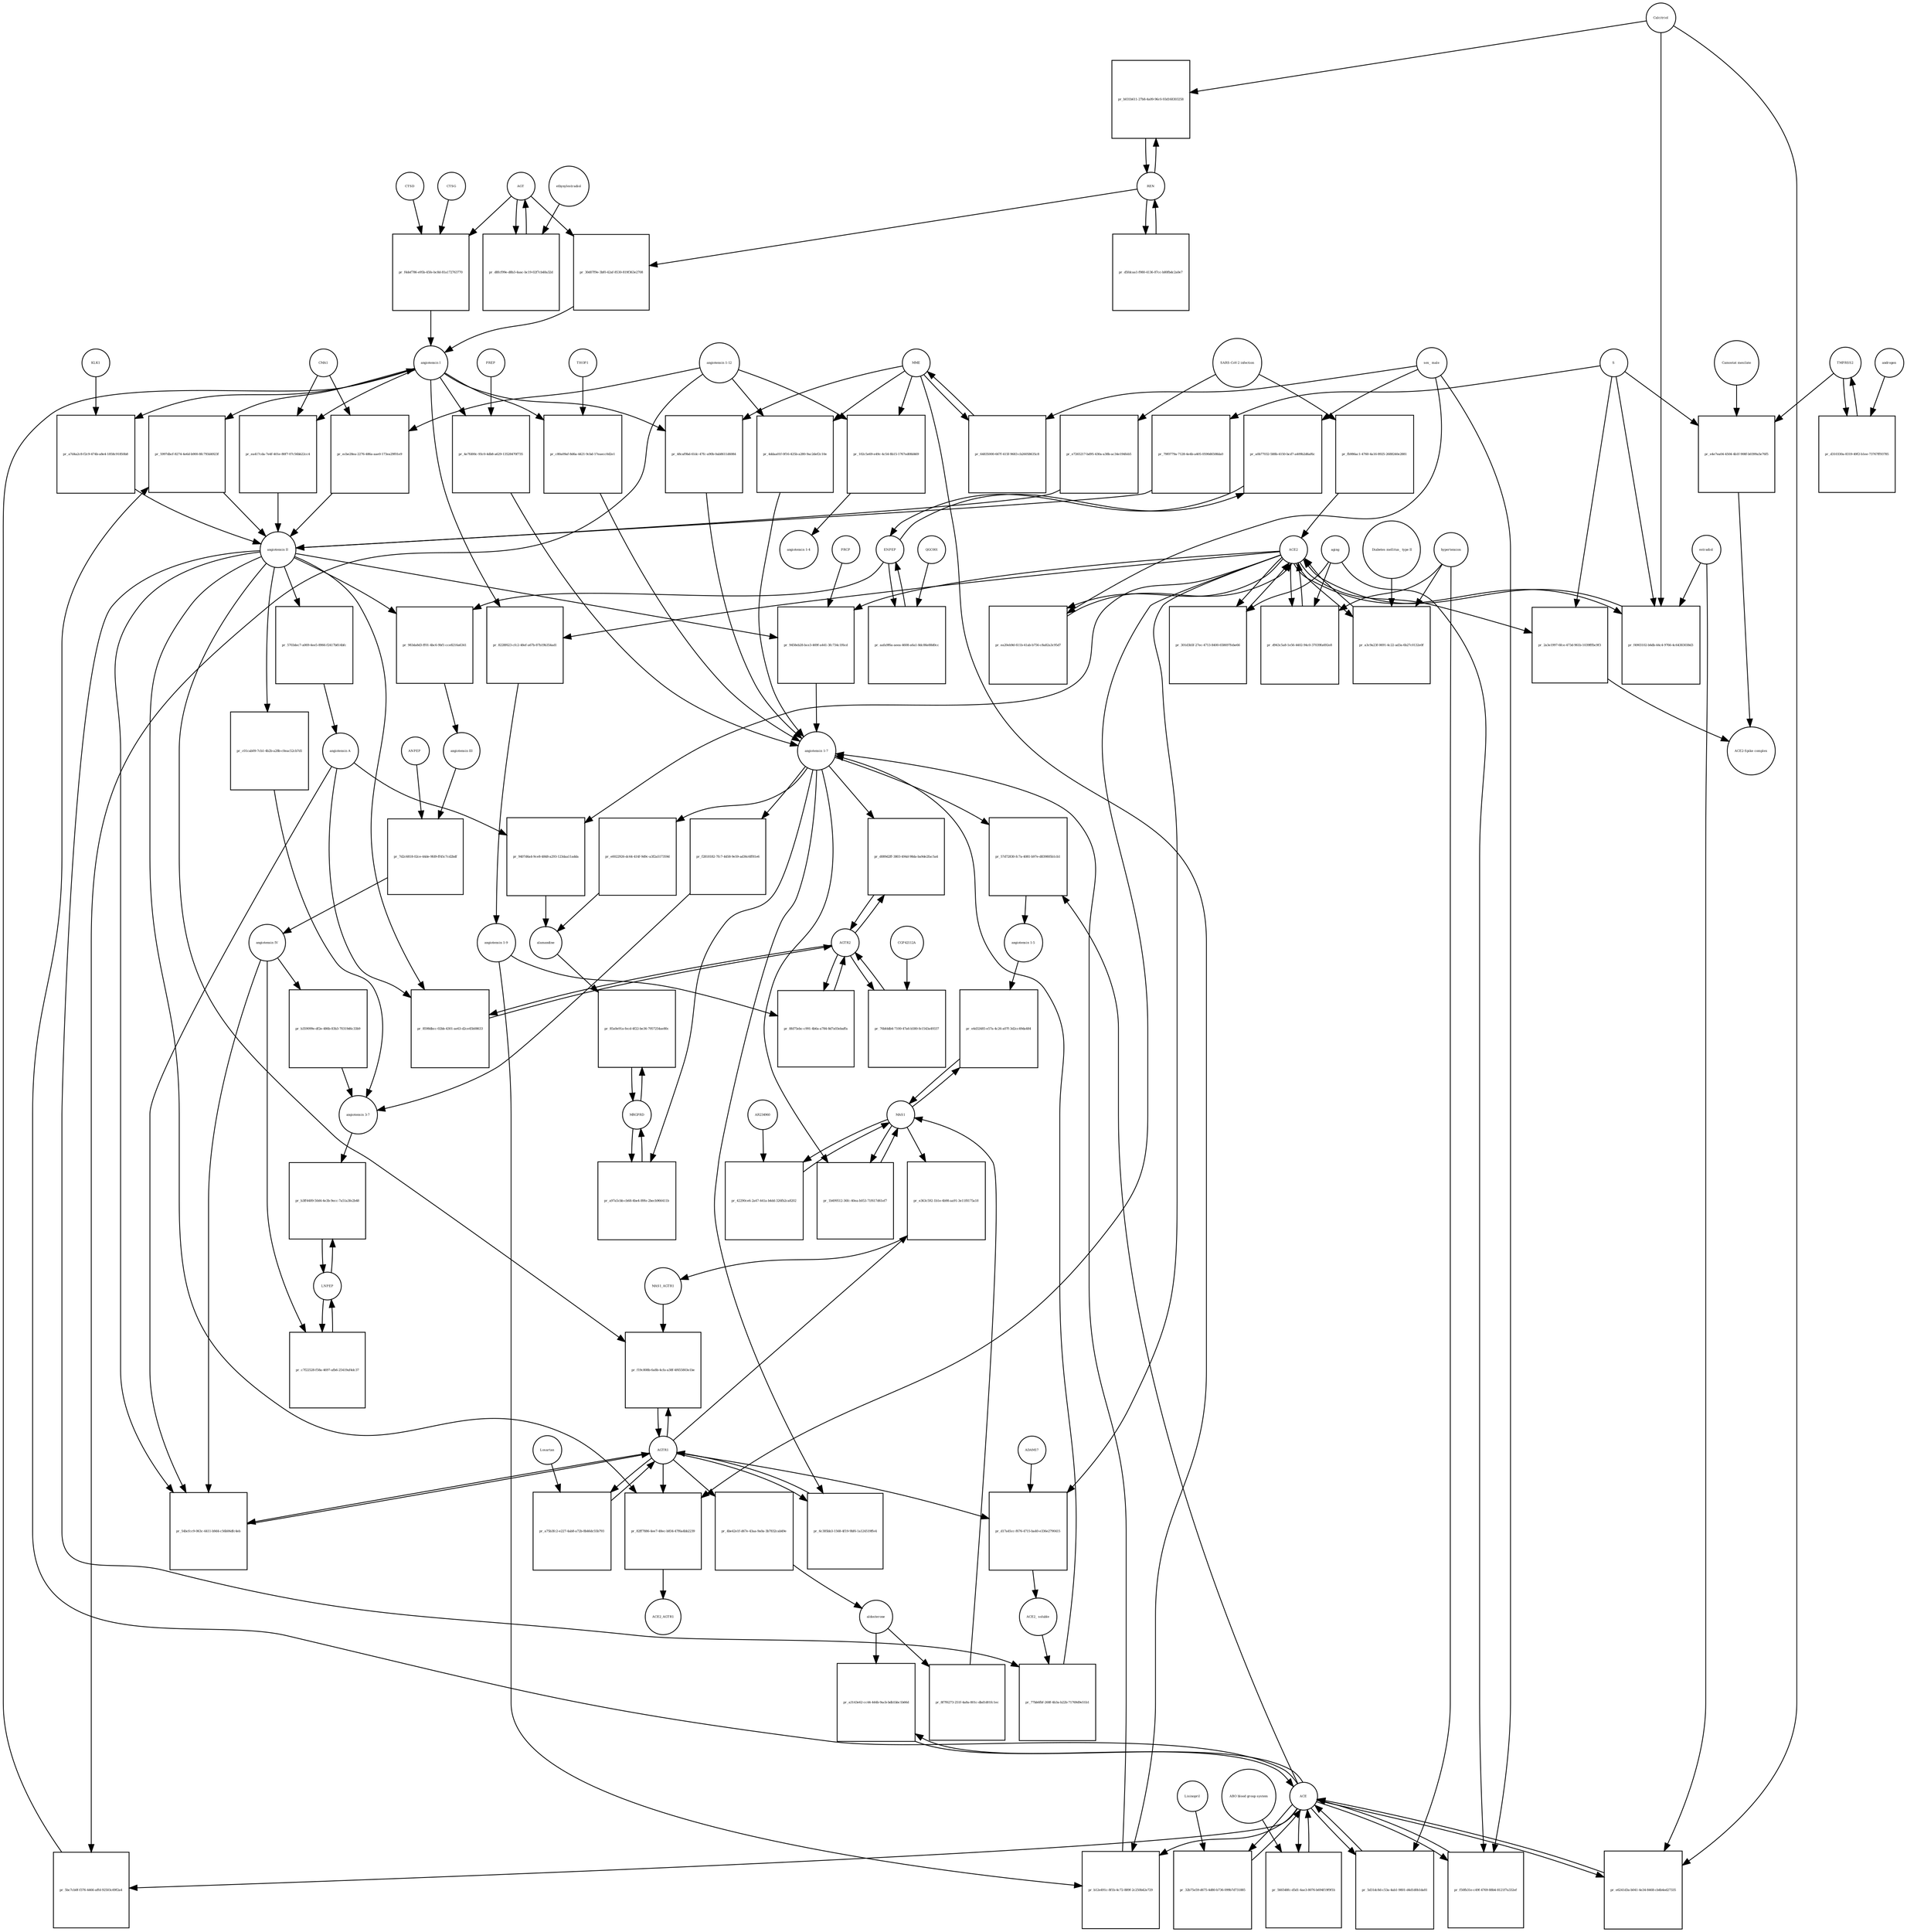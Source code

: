 strict digraph  {
"angiotensin I" [annotation="urn_miriam_obo.chebi_CHEBI%3A2718", bipartite=0, cls="simple chemical", fontsize=4, label="angiotensin I", shape=circle];
"pr_5997dbcf-8274-4e6d-b900-8fc793d4923f" [annotation="", bipartite=1, cls=process, fontsize=4, label="pr_5997dbcf-8274-4e6d-b900-8fc793d4923f", shape=square];
"angiotensin II" [annotation="urn_miriam_obo.chebi_CHEBI%3A48432", bipartite=0, cls="simple chemical", fontsize=4, label="angiotensin II", shape=circle];
ACE [annotation="urn_miriam_hgnc_HGNC%3A2707", bipartite=0, cls=macromolecule, fontsize=4, label=ACE, shape=circle];
"pr_8228f623-cfc2-48ef-a67b-87b19b354ad1" [annotation="", bipartite=1, cls=process, fontsize=4, label="pr_8228f623-cfc2-48ef-a67b-87b19b354ad1", shape=square];
"angiotensin 1-9" [annotation="urn_miriam_obo.chebi_CHEBI%3A80128", bipartite=0, cls="simple chemical", fontsize=4, label="angiotensin 1-9", shape=circle];
ACE2 [annotation="urn_miriam_hgnc_HGNC%3A13557", bipartite=0, cls=macromolecule, fontsize=4, label=ACE2, shape=circle];
"pr_b12e491c-8f1b-4c72-889f-2c250b42e729" [annotation="", bipartite=1, cls=process, fontsize=4, label="pr_b12e491c-8f1b-4c72-889f-2c250b42e729", shape=square];
"angiotensin 1-7" [annotation="urn_miriam_obo.chebi_CHEBI%3A55438", bipartite=0, cls="simple chemical", fontsize=4, label="angiotensin 1-7", shape=circle];
MME [annotation="", bipartite=0, cls=macromolecule, fontsize=4, label=MME, shape=circle];
"pr_9458eb28-bce3-469f-a441-3fc734c1f6cd" [annotation="", bipartite=1, cls=process, fontsize=4, label="pr_9458eb28-bce3-469f-a441-3fc734c1f6cd", shape=square];
PRCP [annotation="urn_miriam_hgnc_HGNC%3A9344", bipartite=0, cls=macromolecule, fontsize=4, label=PRCP, shape=circle];
"pr_57d72830-fc7a-4081-b97e-d839805b1cb1" [annotation="", bipartite=1, cls=process, fontsize=4, label="pr_57d72830-fc7a-4081-b97e-d839805b1cb1", shape=square];
"angiotensin 1-5" [annotation="urn_miriam_obo.chebi_CHEBI%3A80129", bipartite=0, cls="simple chemical", fontsize=4, label="angiotensin 1-5", shape=circle];
REN [annotation="urn_miriam_hgnc_HGNC%3A9958", bipartite=0, cls=macromolecule, fontsize=4, label=REN, shape=circle];
"pr_b031b611-27b8-4a09-96c0-93d168303258" [annotation="", bipartite=1, cls="omitted process", fontsize=4, label="pr_b031b611-27b8-4a09-96c0-93d168303258", shape=square];
Calcitriol [annotation="urn_miriam_obo.chebi_CHEBI%3A17823", bipartite=0, cls="simple chemical", fontsize=4, label=Calcitriol, shape=circle];
AGT [annotation="urn_miriam_hgnc_HGNC%3A333", bipartite=0, cls=macromolecule, fontsize=4, label=AGT, shape=circle];
"pr_30d07f9e-3bf0-42af-8530-819f363e2708" [annotation="", bipartite=1, cls=process, fontsize=4, label="pr_30d07f9e-3bf0-42af-8530-819f363e2708", shape=square];
"pr_48caf9bd-61dc-47fc-a90b-0ab8611d6084" [annotation="", bipartite=1, cls=process, fontsize=4, label="pr_48caf9bd-61dc-47fc-a90b-0ab8611d6084", shape=square];
MAS1 [annotation="urn_miriam_hgnc_HGNC%3A6899", bipartite=0, cls=macromolecule, fontsize=4, label=MAS1, shape=circle];
"pr_e4d32485-e57a-4c26-a07f-3d2cc49da484" [annotation="", bipartite=1, cls=process, fontsize=4, label="pr_e4d32485-e57a-4c26-a07f-3d2cc49da484", shape=square];
"pr_e0022926-dc64-414f-9d9c-a3f2a517359d" [annotation="", bipartite=1, cls=process, fontsize=4, label="pr_e0022926-dc64-414f-9d9c-a3f2a517359d", shape=square];
alamandine [annotation="urn_miriam_pubchem.compound_44192273", bipartite=0, cls="simple chemical", fontsize=4, label=alamandine, shape=circle];
"pr_5703dec7-a069-4ee5-8966-f2417b814bfc" [annotation="", bipartite=1, cls=process, fontsize=4, label="pr_5703dec7-a069-4ee5-8966-f2417b814bfc", shape=square];
"angiotensin A" [annotation="urn_miriam_kegg.compound_C20970|urn_miriam_pubchem.compound_91691124", bipartite=0, cls="simple chemical", fontsize=4, label="angiotensin A", shape=circle];
"pr_9407d6a4-9ce8-4848-a293-123daa11adda" [annotation="", bipartite=1, cls=process, fontsize=4, label="pr_9407d6a4-9ce8-4848-a293-123daa11adda", shape=square];
"pr_983da8d3-ff01-4bc6-9bf1-cce8216a6341" [annotation="", bipartite=1, cls=process, fontsize=4, label="pr_983da8d3-ff01-4bc6-9bf1-cce8216a6341", shape=square];
"angiotensin III" [annotation="urn_miriam_obo.chebi_CHEBI%3A89666", bipartite=0, cls="simple chemical", fontsize=4, label="angiotensin III", shape=circle];
ENPEP [annotation="urn_miriam_hgnc_HGNC%3A3355", bipartite=0, cls=macromolecule, fontsize=4, label=ENPEP, shape=circle];
"pr_7d2c6818-02ce-44de-9fd9-ff45c7cd2bdf" [annotation="", bipartite=1, cls=process, fontsize=4, label="pr_7d2c6818-02ce-44de-9fd9-ff45c7cd2bdf", shape=square];
"angiotensin IV" [annotation="urn_miriam_obo.chebi_CHEBI%3A80127", bipartite=0, cls="simple chemical", fontsize=4, label="angiotensin IV", shape=circle];
"ANPEP " [annotation="urn_miriam_hgnc_HGNC%3A500", bipartite=0, cls=macromolecule, fontsize=4, label="ANPEP ", shape=circle];
AGTR2 [annotation="urn_miriam_hgnc_HGNC%3A338", bipartite=0, cls=macromolecule, fontsize=4, label=AGTR2, shape=circle];
"pr_76bfddb4-7100-47a6-b580-fe1543a49337" [annotation="", bipartite=1, cls=process, fontsize=4, label="pr_76bfddb4-7100-47a6-b580-fe1543a49337", shape=square];
CGP42112A [annotation="urn_miriam_obo.chebi_CHEBI%3A147302", bipartite=0, cls="simple chemical", fontsize=4, label=CGP42112A, shape=circle];
"pr_d5fdcaa1-f980-4136-87cc-b80fbdc2a0e7" [annotation="", bipartite=1, cls=process, fontsize=4, label="pr_d5fdcaa1-f980-4136-87cc-b80fbdc2a0e7", shape=square];
"pr_d17a45cc-f676-4715-ba40-e336e2790415" [annotation="", bipartite=1, cls=process, fontsize=4, label="pr_d17a45cc-f676-4715-ba40-e336e2790415", shape=square];
"ACE2_ soluble" [annotation="urn_miriam_hgnc.symbol_ACE2", bipartite=0, cls=macromolecule, fontsize=4, label="ACE2_ soluble", shape=circle];
ADAM17 [annotation="urn_miriam_hgnc_HGNC%3A195", bipartite=0, cls=macromolecule, fontsize=4, label=ADAM17, shape=circle];
AGTR1 [annotation="urn_miriam_hgnc_HGNC%3A336", bipartite=0, cls=macromolecule, fontsize=4, label=AGTR1, shape=circle];
"pr_8598dbcc-02bb-4301-ae63-d2ce45b08633" [annotation="", bipartite=1, cls=process, fontsize=4, label="pr_8598dbcc-02bb-4301-ae63-d2ce45b08633", shape=square];
MRGPRD [annotation="urn_miriam_hgnc_HGNC%3A29626", bipartite=0, cls=macromolecule, fontsize=4, label=MRGPRD, shape=circle];
"pr_85a0e91a-fecd-4f22-be36-7957254ae80c" [annotation="", bipartite=1, cls=process, fontsize=4, label="pr_85a0e91a-fecd-4f22-be36-7957254ae80c", shape=square];
"pr_77bb6fbf-268f-4b3a-b22b-71769d9e51b1" [annotation="", bipartite=1, cls=process, fontsize=4, label="pr_77bb6fbf-268f-4b3a-b22b-71769d9e51b1", shape=square];
"pr_ea20eb9d-611b-41ab-b756-c8a82a3c95d7" [annotation="", bipartite=1, cls=process, fontsize=4, label="pr_ea20eb9d-611b-41ab-b756-c8a82a3c95d7", shape=square];
"sex_ male" [annotation=urn_miriam_mesh_D008297, bipartite=0, cls=phenotype, fontsize=4, label="sex_ male", shape=circle];
"pr_79f0779a-7128-4e4b-a405-0590d6508da0" [annotation="", bipartite=1, cls=process, fontsize=4, label="pr_79f0779a-7128-4e4b-a405-0590d6508da0", shape=square];
S [annotation="urn_miriam_uniprot_P0DTC2|urn_miriam_uniprot_P59594", bipartite=0, cls=macromolecule, fontsize=4, label=S, shape=circle];
"pr_54bcfcc9-063c-4411-b9d4-c56b06dfc4eb" [annotation="", bipartite=1, cls=process, fontsize=4, label="pr_54bcfcc9-063c-4411-b9d4-c56b06dfc4eb", shape=square];
"pr_82ff7886-4ee7-48ec-b834-47f6a4bb2239" [annotation="", bipartite=1, cls=process, fontsize=4, label="pr_82ff7886-4ee7-48ec-b834-47f6a4bb2239", shape=square];
ACE2_AGTR1 [annotation=urn_miriam_pubmed_25225202, bipartite=0, cls=complex, fontsize=4, label=ACE2_AGTR1, shape=circle];
"pr_2a3e1997-6fce-473d-961b-1039fffbc9f3" [annotation="", bipartite=1, cls=process, fontsize=4, label="pr_2a3e1997-6fce-473d-961b-1039fffbc9f3", shape=square];
"ACE2-Spike complex" [annotation=urn_miriam_pubmed_32275855, bipartite=0, cls=complex, fontsize=4, label="ACE2-Spike complex", shape=circle];
"pr_e7265217-bd95-430a-a38b-ac34e194feb5" [annotation="", bipartite=1, cls=process, fontsize=4, label="pr_e7265217-bd95-430a-a38b-ac34e194feb5", shape=square];
"SARS-CoV-2 infection" [annotation="urn_miriam_taxonomy_2697049|urn_miriam_mesh_C000657245", bipartite=0, cls=phenotype, fontsize=4, label="SARS-CoV-2 infection", shape=circle];
"angiotensin 1-12" [annotation=urn_miriam_pubmed_27465904, bipartite=0, cls="simple chemical", fontsize=4, label="angiotensin 1-12", shape=circle];
"pr_ecbe28ea-2276-486a-aae0-173ea29f01e9" [annotation="", bipartite=1, cls=process, fontsize=4, label="pr_ecbe28ea-2276-486a-aae0-173ea29f01e9", shape=square];
CMA1 [annotation="urn_miriam_hgnc_HGNC%3A2097", bipartite=0, cls=macromolecule, fontsize=4, label=CMA1, shape=circle];
TMPRSS2 [annotation="urn_miriam_hgnc_HGNC%3A11876", bipartite=0, cls=macromolecule, fontsize=4, label=TMPRSS2, shape=circle];
"pr_d310330a-8319-49f2-b1ee-73767ff93785" [annotation="", bipartite=1, cls="omitted process", fontsize=4, label="pr_d310330a-8319-49f2-b1ee-73767ff93785", shape=square];
androgen [annotation="urn_miriam_obo.chebi_CHEBI%3A50113", bipartite=0, cls="simple chemical", fontsize=4, label=androgen, shape=circle];
"pr_102c5e69-e49c-4c54-8b15-1767ed08d469" [annotation="", bipartite=1, cls=process, fontsize=4, label="pr_102c5e69-e49c-4c54-8b15-1767ed08d469", shape=square];
"angiotensin 1-4" [annotation=urn_miriam_pubmed_22490446, bipartite=0, cls="simple chemical", fontsize=4, label="angiotensin 1-4", shape=circle];
"pr_e363c592-1b1e-4b98-aa91-3e11f8175a18" [annotation="", bipartite=1, cls=process, fontsize=4, label="pr_e363c592-1b1e-4b98-aa91-3e11f8175a18", shape=square];
MAS1_AGTR1 [annotation=urn_miriam_pubmed_15809376, bipartite=0, cls=complex, fontsize=4, label=MAS1_AGTR1, shape=circle];
"pr_f19c808b-6a8b-4cfa-a38f-4f655803e1be" [annotation="", bipartite=1, cls=process, fontsize=4, label="pr_f19c808b-6a8b-4cfa-a38f-4f655803e1be", shape=square];
"pr_32b75e59-d675-4d80-b736-099b7d731885" [annotation="", bipartite=1, cls=process, fontsize=4, label="pr_32b75e59-d675-4d80-b736-099b7d731885", shape=square];
Lisinopril [annotation="urn_miriam_obo.chebi_CHEBI%3A43755", bipartite=0, cls="simple chemical", fontsize=4, label=Lisinopril, shape=circle];
"pr_5bc7cb0f-f376-4466-affd-92503c69f2a4" [annotation="", bipartite=1, cls=process, fontsize=4, label="pr_5bc7cb0f-f376-4466-affd-92503c69f2a4", shape=square];
LNPEP [annotation="urn_miriam_hgnc_HGNC%3A6656", bipartite=0, cls=macromolecule, fontsize=4, label=LNPEP, shape=circle];
"pr_c7f22528-f58a-4697-afb6-25419af4dc37" [annotation="", bipartite=1, cls=process, fontsize=4, label="pr_c7f22528-f58a-4697-afb6-25419af4dc37", shape=square];
"pr_4ddaa01f-0f16-425b-a280-9ac2def2c10e" [annotation="", bipartite=1, cls=process, fontsize=4, label="pr_4ddaa01f-0f16-425b-a280-9ac2def2c10e", shape=square];
"pr_42290ce6-2a47-441a-b4dd-326fb2ca8202" [annotation="", bipartite=1, cls=process, fontsize=4, label="pr_42290ce6-2a47-441a-b4dd-326fb2ca8202", shape=square];
AR234960 [annotation="urn_miriam_pubchem.compound_146025955", bipartite=0, cls="simple chemical", fontsize=4, label=AR234960, shape=circle];
"pr_aafa9f6a-aeea-4608-a6a1-8dc86e88d0cc" [annotation="", bipartite=1, cls=process, fontsize=4, label="pr_aafa9f6a-aeea-4608-a6a1-8dc86e88d0cc", shape=square];
QGC001 [annotation=urn_miriam_pubmed_24337978, bipartite=0, cls="simple chemical", fontsize=4, label=QGC001, shape=circle];
"pr_f4def786-e95b-45fe-bc8d-81a172763770" [annotation="", bipartite=1, cls=process, fontsize=4, label="pr_f4def786-e95b-45fe-bc8d-81a172763770", shape=square];
CTSD [annotation="urn_miriam_hgnc_HGNC%3A2529", bipartite=0, cls=macromolecule, fontsize=4, label=CTSD, shape=circle];
CTSG [annotation="urn_miriam_hgnc_HGNC%3A2532", bipartite=0, cls=macromolecule, fontsize=4, label=CTSG, shape=circle];
"pr_ea417cda-7e4f-401e-80f7-07c56bb22cc4" [annotation="", bipartite=1, cls=process, fontsize=4, label="pr_ea417cda-7e4f-401e-80f7-07c56bb22cc4", shape=square];
"pr_a7d4a2c8-f2c9-474b-a8e4-1858c91850b8" [annotation="", bipartite=1, cls=process, fontsize=4, label="pr_a7d4a2c8-f2c9-474b-a8e4-1858c91850b8", shape=square];
KLK1 [annotation="urn_miriam_hgnc_HGNC%3A6357", bipartite=0, cls=macromolecule, fontsize=4, label=KLK1, shape=circle];
"pr_c80a09af-8d6a-4421-9cbd-17eaecc0d2e1" [annotation="", bipartite=1, cls=process, fontsize=4, label="pr_c80a09af-8d6a-4421-9cbd-17eaecc0d2e1", shape=square];
THOP1 [annotation="urn_miriam_hgnc_HGNC%3A11793", bipartite=0, cls=macromolecule, fontsize=4, label=THOP1, shape=circle];
"pr_4e7fd00c-93c0-4db8-a629-13528470f735" [annotation="", bipartite=1, cls=process, fontsize=4, label="pr_4e7fd00c-93c0-4db8-a629-13528470f735", shape=square];
PREP [annotation="urn_miriam_hgnc_HGNC%3A9358", bipartite=0, cls=macromolecule, fontsize=4, label=PREP, shape=circle];
"pr_a75b3fc2-e227-4ab8-a72b-8b46dc55b793" [annotation="", bipartite=1, cls=process, fontsize=4, label="pr_a75b3fc2-e227-4ab8-a72b-8b46dc55b793", shape=square];
Losartan [annotation="urn_miriam_obo.chebi_CHEBI%3A6541", bipartite=0, cls="simple chemical", fontsize=4, label=Losartan, shape=circle];
"pr_6c385bb3-1568-4f19-9bf6-1a124519ffe4" [annotation="", bipartite=1, cls=process, fontsize=4, label="pr_6c385bb3-1568-4f19-9bf6-1a124519ffe4", shape=square];
"pr_d089d2ff-3803-494d-98da-ba9de2fac5a4" [annotation="", bipartite=1, cls=process, fontsize=4, label="pr_d089d2ff-3803-494d-98da-ba9de2fac5a4", shape=square];
"pr_8fd75ebc-c991-4b6a-a784-8d7a03ebaffa" [annotation="", bipartite=1, cls=process, fontsize=4, label="pr_8fd75ebc-c991-4b6a-a784-8d7a03ebaffa", shape=square];
"pr_1b499512-36fc-40ea-b053-71f617d61ef7" [annotation="", bipartite=1, cls=process, fontsize=4, label="pr_1b499512-36fc-40ea-b053-71f617d61ef7", shape=square];
"pr_a97a5cbb-cb68-4be4-89fe-2becb966411b" [annotation="", bipartite=1, cls=process, fontsize=4, label="pr_a97a5cbb-cb68-4be4-89fe-2becb966411b", shape=square];
"pr_f2818182-7fc7-4458-9e59-ad36c6ff81e6" [annotation="", bipartite=1, cls=process, fontsize=4, label="pr_f2818182-7fc7-4458-9e59-ad36c6ff81e6", shape=square];
"angiotensin 3-7" [annotation=urn_miriam_pubmed_30934934, bipartite=0, cls="simple chemical", fontsize=4, label="angiotensin 3-7", shape=circle];
"pr_c01cab09-7cb1-4b2b-a28b-c0eac52cb7d1" [annotation="", bipartite=1, cls=process, fontsize=4, label="pr_c01cab09-7cb1-4b2b-a28b-c0eac52cb7d1", shape=square];
"pr_b359099e-df2e-486b-83b3-70319d6c33b9" [annotation="", bipartite=1, cls=process, fontsize=4, label="pr_b359099e-df2e-486b-83b3-70319d6c33b9", shape=square];
"pr_e4e7ea04-4504-4b1f-908f-b0399a5e76f5" [annotation="", bipartite=1, cls="omitted process", fontsize=4, label="pr_e4e7ea04-4504-4b1f-908f-b0399a5e76f5", shape=square];
"Camostat mesilate" [annotation="urn_miriam_obo.chebi_CHEBI%3A135632", bipartite=0, cls="simple chemical", fontsize=4, label="Camostat mesilate", shape=circle];
"pr_b3ff4489-50d4-4e3b-9ecc-7a51a3fe2b48" [annotation="", bipartite=1, cls=process, fontsize=4, label="pr_b3ff4489-50d4-4e3b-9ecc-7a51a3fe2b48", shape=square];
"pr_f4903102-b6db-44c4-9766-4c64383038d3" [annotation="", bipartite=1, cls="omitted process", fontsize=4, label="pr_f4903102-b6db-44c4-9766-4c64383038d3", shape=square];
estradiol [annotation="urn_miriam_obo.chebi_CHEBI%3A16469", bipartite=0, cls="simple chemical", fontsize=4, label=estradiol, shape=circle];
"pr_d8fcf99e-d8b3-4aac-bc19-02f7cb48a32d" [annotation="", bipartite=1, cls="omitted process", fontsize=4, label="pr_d8fcf99e-d8b3-4aac-bc19-02f7cb48a32d", shape=square];
ethynylestradiol [annotation="urn_miriam_obo.chebi_CHEBI%3A4903", bipartite=0, cls="simple chemical", fontsize=4, label=ethynylestradiol, shape=circle];
"pr_fb986ac1-4760-4a16-8925-2688240e2881" [annotation="", bipartite=1, cls=process, fontsize=4, label="pr_fb986ac1-4760-4a16-8925-2688240e2881", shape=square];
"pr_f50fb31e-c49f-4769-88b4-8121f7a332ef" [annotation="", bipartite=1, cls=process, fontsize=4, label="pr_f50fb31e-c49f-4769-88b4-8121f7a332ef", shape=square];
aging [annotation="urn_miriam_obo.go_GO%3A0007568", bipartite=0, cls=phenotype, fontsize=4, label=aging, shape=circle];
"pr_566548fc-d5d1-4ae3-8076-b694f19f9f1b" [annotation="", bipartite=1, cls=process, fontsize=4, label="pr_566548fc-d5d1-4ae3-8076-b694f19f9f1b", shape=square];
"ABO blood group system" [annotation=urn_miriam_mesh_D000017, bipartite=0, cls=phenotype, fontsize=4, label="ABO blood group system", shape=circle];
"pr_301d3b5f-27ec-4713-8400-658697febe66" [annotation="", bipartite=1, cls="omitted process", fontsize=4, label="pr_301d3b5f-27ec-4713-8400-658697febe66", shape=square];
"pr_d943c5a8-1e56-4402-94c0-37039fa692e8" [annotation="", bipartite=1, cls=process, fontsize=4, label="pr_d943c5a8-1e56-4402-94c0-37039fa692e8", shape=square];
hypertension [annotation=urn_miriam_mesh_D006973, bipartite=0, cls=phenotype, fontsize=4, label=hypertension, shape=circle];
"pr_a0b77032-588b-4150-bcd7-a409b2d6af6c" [annotation="", bipartite=1, cls=process, fontsize=4, label="pr_a0b77032-588b-4150-bcd7-a409b2d6af6c", shape=square];
"pr_64835000-667f-415f-9683-cb26058635c8" [annotation="", bipartite=1, cls=process, fontsize=4, label="pr_64835000-667f-415f-9683-cb26058635c8", shape=square];
"pr_a3143e62-cc44-444b-9acb-bdb1bbc1b66d" [annotation="", bipartite=1, cls=process, fontsize=4, label="pr_a3143e62-cc44-444b-9acb-bdb1bbc1b66d", shape=square];
aldosterone [annotation="urn_miriam_obo.chebi_CHEBI%3A27584", bipartite=0, cls="simple chemical", fontsize=4, label=aldosterone, shape=circle];
"pr_8f7f6273-251f-4a8a-801c-dbd1d01fc1ec" [annotation="", bipartite=1, cls=process, fontsize=4, label="pr_8f7f6273-251f-4a8a-801c-dbd1d01fc1ec", shape=square];
"pr_e6241d3a-b041-4e34-8468-cb4b4ed27335" [annotation="", bipartite=1, cls="omitted process", fontsize=4, label="pr_e6241d3a-b041-4e34-8468-cb4b4ed27335", shape=square];
"pr_4be42e1f-d67e-43aa-9a0a-3b7832cab49e" [annotation="", bipartite=1, cls=process, fontsize=4, label="pr_4be42e1f-d67e-43aa-9a0a-3b7832cab49e", shape=square];
"pr_a3c9a23f-0691-4c22-ad3a-6b27c0132e0f" [annotation="", bipartite=1, cls="omitted process", fontsize=4, label="pr_a3c9a23f-0691-4c22-ad3a-6b27c0132e0f", shape=square];
" Diabetes mellitus_ type II" [annotation=urn_miriam_mesh_D003924, bipartite=0, cls=phenotype, fontsize=4, label=" Diabetes mellitus_ type II", shape=circle];
"pr_5d31dc8d-c53a-4ab1-9801-d4d1d0b1da81" [annotation="", bipartite=1, cls=process, fontsize=4, label="pr_5d31dc8d-c53a-4ab1-9801-d4d1d0b1da81", shape=square];
"angiotensin I" -> "pr_5997dbcf-8274-4e6d-b900-8fc793d4923f"  [annotation="", interaction_type=consumption];
"angiotensin I" -> "pr_8228f623-cfc2-48ef-a67b-87b19b354ad1"  [annotation="", interaction_type=consumption];
"angiotensin I" -> "pr_48caf9bd-61dc-47fc-a90b-0ab8611d6084"  [annotation="", interaction_type=consumption];
"angiotensin I" -> "pr_ea417cda-7e4f-401e-80f7-07c56bb22cc4"  [annotation="", interaction_type=consumption];
"angiotensin I" -> "pr_a7d4a2c8-f2c9-474b-a8e4-1858c91850b8"  [annotation="", interaction_type=consumption];
"angiotensin I" -> "pr_c80a09af-8d6a-4421-9cbd-17eaecc0d2e1"  [annotation="", interaction_type=consumption];
"angiotensin I" -> "pr_4e7fd00c-93c0-4db8-a629-13528470f735"  [annotation="", interaction_type=consumption];
"pr_5997dbcf-8274-4e6d-b900-8fc793d4923f" -> "angiotensin II"  [annotation="", interaction_type=production];
"angiotensin II" -> "pr_9458eb28-bce3-469f-a441-3fc734c1f6cd"  [annotation="", interaction_type=consumption];
"angiotensin II" -> "pr_5703dec7-a069-4ee5-8966-f2417b814bfc"  [annotation="", interaction_type=consumption];
"angiotensin II" -> "pr_983da8d3-ff01-4bc6-9bf1-cce8216a6341"  [annotation="", interaction_type=consumption];
"angiotensin II" -> "pr_8598dbcc-02bb-4301-ae63-d2ce45b08633"  [annotation="urn_miriam_pubmed_17630322|urn_miriam_taxonomy_9606|urn_miriam_pubmed_17138938", interaction_type=stimulation];
"angiotensin II" -> "pr_77bb6fbf-268f-4b3a-b22b-71769d9e51b1"  [annotation="", interaction_type=consumption];
"angiotensin II" -> "pr_54bcfcc9-063c-4411-b9d4-c56b06dfc4eb"  [annotation="urn_miriam_pubmed_26497614|urn_miriam_taxonomy_10116|urn_miriam_pubmed_17630322|urn_miriam_pubmed_32333398|urn_miriam_pubmed_17138938|urn_miriam_taxonomy_9606", interaction_type=stimulation];
"angiotensin II" -> "pr_82ff7886-4ee7-48ec-b834-47f6a4bb2239"  [annotation="urn_miriam_pubmed_25225202|urn_miriam_taxonomy_9606", interaction_type=inhibition];
"angiotensin II" -> "pr_f19c808b-6a8b-4cfa-a38f-4f655803e1be"  [annotation="urn_miriam_pubmed_15809376|urn_miriam_taxonomy_9606", interaction_type=stimulation];
"angiotensin II" -> "pr_c01cab09-7cb1-4b2b-a28b-c0eac52cb7d1"  [annotation="", interaction_type=consumption];
ACE -> "pr_5997dbcf-8274-4e6d-b900-8fc793d4923f"  [annotation="urn_miriam_taxonomy_9606|urn_miriam_pubmed_10969042", interaction_type=catalysis];
ACE -> "pr_b12e491c-8f1b-4c72-889f-2c250b42e729"  [annotation="urn_miriam_pubmed_15283675|urn_miriam_taxonomy_9606", interaction_type=catalysis];
ACE -> "pr_57d72830-fc7a-4081-b97e-d839805b1cb1"  [annotation="urn_miriam_pubmed_10969042|urn_miriam_taxonomy_9606", interaction_type=catalysis];
ACE -> "pr_32b75e59-d675-4d80-b736-099b7d731885"  [annotation="", interaction_type=consumption];
ACE -> "pr_5bc7cb0f-f376-4466-affd-92503c69f2a4"  [annotation="urn_miriam_pubmed_22490446|urn_miriam_taxonomy_10116", interaction_type=catalysis];
ACE -> "pr_f50fb31e-c49f-4769-88b4-8121f7a332ef"  [annotation="", interaction_type=consumption];
ACE -> "pr_566548fc-d5d1-4ae3-8076-b694f19f9f1b"  [annotation="", interaction_type=consumption];
ACE -> "pr_a3143e62-cc44-444b-9acb-bdb1bbc1b66d"  [annotation="", interaction_type=consumption];
ACE -> "pr_e6241d3a-b041-4e34-8468-cb4b4ed27335"  [annotation="", interaction_type=consumption];
ACE -> "pr_5d31dc8d-c53a-4ab1-9801-d4d1d0b1da81"  [annotation="", interaction_type=consumption];
"pr_8228f623-cfc2-48ef-a67b-87b19b354ad1" -> "angiotensin 1-9"  [annotation="", interaction_type=production];
"angiotensin 1-9" -> "pr_b12e491c-8f1b-4c72-889f-2c250b42e729"  [annotation="", interaction_type=consumption];
"angiotensin 1-9" -> "pr_8fd75ebc-c991-4b6a-a784-8d7a03ebaffa"  [annotation="urn_miriam_pubmed_30048754|urn_miriam_taxonomy_10116", interaction_type=stimulation];
ACE2 -> "pr_8228f623-cfc2-48ef-a67b-87b19b354ad1"  [annotation="urn_miriam_pubmed_10969042|urn_miriam_taxonomy_9606", interaction_type=catalysis];
ACE2 -> "pr_9458eb28-bce3-469f-a441-3fc734c1f6cd"  [annotation="urn_miriam_taxonomy_10090|urn_miriam_pubmed_23392115", interaction_type=catalysis];
ACE2 -> "pr_9407d6a4-9ce8-4848-a293-123daa11adda"  [annotation="urn_miriam_pubmed_23446738|urn_miriam_taxonomy_9606", interaction_type=catalysis];
ACE2 -> "pr_d17a45cc-f676-4715-ba40-e336e2790415"  [annotation="", interaction_type=consumption];
ACE2 -> "pr_ea20eb9d-611b-41ab-b756-c8a82a3c95d7"  [annotation="", interaction_type=consumption];
ACE2 -> "pr_82ff7886-4ee7-48ec-b834-47f6a4bb2239"  [annotation="", interaction_type=consumption];
ACE2 -> "pr_2a3e1997-6fce-473d-961b-1039fffbc9f3"  [annotation="", interaction_type=consumption];
ACE2 -> "pr_f4903102-b6db-44c4-9766-4c64383038d3"  [annotation="", interaction_type=consumption];
ACE2 -> "pr_301d3b5f-27ec-4713-8400-658697febe66"  [annotation="", interaction_type=consumption];
ACE2 -> "pr_d943c5a8-1e56-4402-94c0-37039fa692e8"  [annotation="", interaction_type=consumption];
ACE2 -> "pr_a3c9a23f-0691-4c22-ad3a-6b27c0132e0f"  [annotation="", interaction_type=consumption];
"pr_b12e491c-8f1b-4c72-889f-2c250b42e729" -> "angiotensin 1-7"  [annotation="", interaction_type=production];
"angiotensin 1-7" -> "pr_57d72830-fc7a-4081-b97e-d839805b1cb1"  [annotation="", interaction_type=consumption];
"angiotensin 1-7" -> "pr_e0022926-dc64-414f-9d9c-a3f2a517359d"  [annotation="", interaction_type=consumption];
"angiotensin 1-7" -> "pr_6c385bb3-1568-4f19-9bf6-1a124519ffe4"  [annotation="urn_miriam_pubmed_29928987|urn_miriam_taxonomy_9606", interaction_type=inhibition];
"angiotensin 1-7" -> "pr_d089d2ff-3803-494d-98da-ba9de2fac5a4"  [annotation="urn_miriam_pubmed_15767466|urn_miriam_taxonomy_10116", interaction_type=stimulation];
"angiotensin 1-7" -> "pr_1b499512-36fc-40ea-b053-71f617d61ef7"  [annotation="urn_miriam_pubmed_27217404|urn_miriam_taxonomy_9606", interaction_type=stimulation];
"angiotensin 1-7" -> "pr_a97a5cbb-cb68-4be4-89fe-2becb966411b"  [annotation="urn_miriam_pubmed_27217404|urn_miriam_taxonomy_9606", interaction_type=stimulation];
"angiotensin 1-7" -> "pr_f2818182-7fc7-4458-9e59-ad36c6ff81e6"  [annotation="", interaction_type=consumption];
MME -> "pr_b12e491c-8f1b-4c72-889f-2c250b42e729"  [annotation="urn_miriam_pubmed_15283675|urn_miriam_taxonomy_9606", interaction_type=catalysis];
MME -> "pr_48caf9bd-61dc-47fc-a90b-0ab8611d6084"  [annotation="urn_miriam_taxonomy_9606|urn_miriam_pubmed_15283675", interaction_type=catalysis];
MME -> "pr_102c5e69-e49c-4c54-8b15-1767ed08d469"  [annotation="urn_miriam_pubmed_22490446|urn_miriam_taxonomy_10116", interaction_type=catalysis];
MME -> "pr_4ddaa01f-0f16-425b-a280-9ac2def2c10e"  [annotation="urn_miriam_pubmed_22490446|urn_miriam_taxonomy_10116", interaction_type=catalysis];
MME -> "pr_64835000-667f-415f-9683-cb26058635c8"  [annotation="", interaction_type=consumption];
"pr_9458eb28-bce3-469f-a441-3fc734c1f6cd" -> "angiotensin 1-7"  [annotation="", interaction_type=production];
PRCP -> "pr_9458eb28-bce3-469f-a441-3fc734c1f6cd"  [annotation="urn_miriam_taxonomy_10090|urn_miriam_pubmed_23392115", interaction_type=catalysis];
"pr_57d72830-fc7a-4081-b97e-d839805b1cb1" -> "angiotensin 1-5"  [annotation="", interaction_type=production];
"angiotensin 1-5" -> "pr_e4d32485-e57a-4c26-a07f-3d2cc49da484"  [annotation="urn_miriam_pubmed_27660028|urn_miriam_taxonomy_10116", interaction_type=stimulation];
REN -> "pr_b031b611-27b8-4a09-96c0-93d168303258"  [annotation="", interaction_type=consumption];
REN -> "pr_30d07f9e-3bf0-42af-8530-819f363e2708"  [annotation="urn_miriam_pubmed_10585461|urn_miriam_taxonomy_9606", interaction_type=catalysis];
REN -> "pr_d5fdcaa1-f980-4136-87cc-b80fbdc2a0e7"  [annotation="", interaction_type=consumption];
"pr_b031b611-27b8-4a09-96c0-93d168303258" -> REN  [annotation="", interaction_type=production];
Calcitriol -> "pr_b031b611-27b8-4a09-96c0-93d168303258"  [annotation="urn_miriam_pubmed_12122115|urn_miriam_taxonomy_10090", interaction_type=inhibition];
Calcitriol -> "pr_f4903102-b6db-44c4-9766-4c64383038d3"  [annotation="urn_miriam_pubmed_32432918|urn_miriam_taxonomy_9606|urn_miriam_pubmed_19864379|urn_miriam_uniprot_P59594|urn_miriam_pubmed_26562171|urn_miriam_pubmed_28944831|urn_miriam_taxonomy_10116", interaction_type=stimulation];
Calcitriol -> "pr_e6241d3a-b041-4e34-8468-cb4b4ed27335"  [annotation="urn_miriam_pubmed_26562171|urn_miriam_taxonomy_9606|urn_miriam_pubmed_28944831|urn_miriam_taxonomy_10116", interaction_type=inhibition];
AGT -> "pr_30d07f9e-3bf0-42af-8530-819f363e2708"  [annotation="", interaction_type=consumption];
AGT -> "pr_f4def786-e95b-45fe-bc8d-81a172763770"  [annotation="", interaction_type=consumption];
AGT -> "pr_d8fcf99e-d8b3-4aac-bc19-02f7cb48a32d"  [annotation="", interaction_type=consumption];
"pr_30d07f9e-3bf0-42af-8530-819f363e2708" -> "angiotensin I"  [annotation="", interaction_type=production];
"pr_48caf9bd-61dc-47fc-a90b-0ab8611d6084" -> "angiotensin 1-7"  [annotation="", interaction_type=production];
MAS1 -> "pr_e4d32485-e57a-4c26-a07f-3d2cc49da484"  [annotation="", interaction_type=consumption];
MAS1 -> "pr_e363c592-1b1e-4b98-aa91-3e11f8175a18"  [annotation="", interaction_type=consumption];
MAS1 -> "pr_42290ce6-2a47-441a-b4dd-326fb2ca8202"  [annotation="", interaction_type=consumption];
MAS1 -> "pr_1b499512-36fc-40ea-b053-71f617d61ef7"  [annotation="", interaction_type=consumption];
"pr_e4d32485-e57a-4c26-a07f-3d2cc49da484" -> MAS1  [annotation="", interaction_type=production];
"pr_e0022926-dc64-414f-9d9c-a3f2a517359d" -> alamandine  [annotation="", interaction_type=production];
alamandine -> "pr_85a0e91a-fecd-4f22-be36-7957254ae80c"  [annotation="urn_miriam_pubmed_23446738|urn_miriam_taxonomy_9606", interaction_type=stimulation];
"pr_5703dec7-a069-4ee5-8966-f2417b814bfc" -> "angiotensin A"  [annotation="", interaction_type=production];
"angiotensin A" -> "pr_9407d6a4-9ce8-4848-a293-123daa11adda"  [annotation="", interaction_type=consumption];
"angiotensin A" -> "pr_8598dbcc-02bb-4301-ae63-d2ce45b08633"  [annotation="urn_miriam_pubmed_17630322|urn_miriam_taxonomy_9606|urn_miriam_pubmed_17138938", interaction_type=stimulation];
"angiotensin A" -> "pr_54bcfcc9-063c-4411-b9d4-c56b06dfc4eb"  [annotation="urn_miriam_pubmed_26497614|urn_miriam_taxonomy_10116|urn_miriam_pubmed_17630322|urn_miriam_pubmed_32333398|urn_miriam_pubmed_17138938|urn_miriam_taxonomy_9606", interaction_type=stimulation];
"pr_9407d6a4-9ce8-4848-a293-123daa11adda" -> alamandine  [annotation="", interaction_type=production];
"pr_983da8d3-ff01-4bc6-9bf1-cce8216a6341" -> "angiotensin III"  [annotation="", interaction_type=production];
"angiotensin III" -> "pr_7d2c6818-02ce-44de-9fd9-ff45c7cd2bdf"  [annotation="", interaction_type=consumption];
ENPEP -> "pr_983da8d3-ff01-4bc6-9bf1-cce8216a6341"  [annotation="urn_miriam_pubmed_8876246|urn_miriam_taxonomy_10090", interaction_type=catalysis];
ENPEP -> "pr_aafa9f6a-aeea-4608-a6a1-8dc86e88d0cc"  [annotation="", interaction_type=consumption];
ENPEP -> "pr_a0b77032-588b-4150-bcd7-a409b2d6af6c"  [annotation="", interaction_type=consumption];
"pr_7d2c6818-02ce-44de-9fd9-ff45c7cd2bdf" -> "angiotensin IV"  [annotation="", interaction_type=production];
"angiotensin IV" -> "pr_54bcfcc9-063c-4411-b9d4-c56b06dfc4eb"  [annotation="urn_miriam_pubmed_26497614|urn_miriam_taxonomy_10116|urn_miriam_pubmed_17630322|urn_miriam_pubmed_32333398|urn_miriam_pubmed_17138938|urn_miriam_taxonomy_9606", interaction_type=stimulation];
"angiotensin IV" -> "pr_c7f22528-f58a-4697-afb6-25419af4dc37"  [annotation="urn_miriam_pubmed_11707427|urn_miriam_taxonomy_9606", interaction_type=stimulation];
"angiotensin IV" -> "pr_b359099e-df2e-486b-83b3-70319d6c33b9"  [annotation="", interaction_type=consumption];
"ANPEP " -> "pr_7d2c6818-02ce-44de-9fd9-ff45c7cd2bdf"  [annotation="urn_miriam_pubmed_8876246|urn_miriam_taxonomy_10090", interaction_type=catalysis];
AGTR2 -> "pr_76bfddb4-7100-47a6-b580-fe1543a49337"  [annotation="", interaction_type=consumption];
AGTR2 -> "pr_8598dbcc-02bb-4301-ae63-d2ce45b08633"  [annotation="", interaction_type=consumption];
AGTR2 -> "pr_d089d2ff-3803-494d-98da-ba9de2fac5a4"  [annotation="", interaction_type=consumption];
AGTR2 -> "pr_8fd75ebc-c991-4b6a-a784-8d7a03ebaffa"  [annotation="", interaction_type=consumption];
"pr_76bfddb4-7100-47a6-b580-fe1543a49337" -> AGTR2  [annotation="", interaction_type=production];
CGP42112A -> "pr_76bfddb4-7100-47a6-b580-fe1543a49337"  [annotation="urn_miriam_pubmed_25014541|urn_miriam_taxonomy_9606", interaction_type=stimulation];
"pr_d5fdcaa1-f980-4136-87cc-b80fbdc2a0e7" -> REN  [annotation="", interaction_type=production];
"pr_d17a45cc-f676-4715-ba40-e336e2790415" -> "ACE2_ soluble"  [annotation="", interaction_type=production];
"ACE2_ soluble" -> "pr_77bb6fbf-268f-4b3a-b22b-71769d9e51b1"  [annotation="urn_miriam_pubmed_28512108|urn_miriam_taxonomy_9606", interaction_type=stimulation];
ADAM17 -> "pr_d17a45cc-f676-4715-ba40-e336e2790415"  [annotation="urn_miriam_pubmed_24227843|urn_miriam_taxonomy_9606|urn_miriam_pubmed_32333398|urn_miriam_pubmed_28512108", interaction_type=catalysis];
AGTR1 -> "pr_d17a45cc-f676-4715-ba40-e336e2790415"  [annotation="urn_miriam_pubmed_24227843|urn_miriam_taxonomy_9606|urn_miriam_pubmed_32333398|urn_miriam_pubmed_28512108", interaction_type=stimulation];
AGTR1 -> "pr_54bcfcc9-063c-4411-b9d4-c56b06dfc4eb"  [annotation="", interaction_type=consumption];
AGTR1 -> "pr_82ff7886-4ee7-48ec-b834-47f6a4bb2239"  [annotation="", interaction_type=consumption];
AGTR1 -> "pr_e363c592-1b1e-4b98-aa91-3e11f8175a18"  [annotation="", interaction_type=consumption];
AGTR1 -> "pr_f19c808b-6a8b-4cfa-a38f-4f655803e1be"  [annotation="", interaction_type=consumption];
AGTR1 -> "pr_a75b3fc2-e227-4ab8-a72b-8b46dc55b793"  [annotation="", interaction_type=consumption];
AGTR1 -> "pr_6c385bb3-1568-4f19-9bf6-1a124519ffe4"  [annotation="", interaction_type=consumption];
AGTR1 -> "pr_4be42e1f-d67e-43aa-9a0a-3b7832cab49e"  [annotation="urn_miriam_pubmed_1338730|urn_miriam_taxonomy_10116", interaction_type=stimulation];
"pr_8598dbcc-02bb-4301-ae63-d2ce45b08633" -> AGTR2  [annotation="", interaction_type=production];
MRGPRD -> "pr_85a0e91a-fecd-4f22-be36-7957254ae80c"  [annotation="", interaction_type=consumption];
MRGPRD -> "pr_a97a5cbb-cb68-4be4-89fe-2becb966411b"  [annotation="", interaction_type=consumption];
"pr_85a0e91a-fecd-4f22-be36-7957254ae80c" -> MRGPRD  [annotation="", interaction_type=production];
"pr_77bb6fbf-268f-4b3a-b22b-71769d9e51b1" -> "angiotensin 1-7"  [annotation="", interaction_type=production];
"pr_ea20eb9d-611b-41ab-b756-c8a82a3c95d7" -> ACE2  [annotation="", interaction_type=production];
"sex_ male" -> "pr_ea20eb9d-611b-41ab-b756-c8a82a3c95d7"  [annotation="urn_miriam_pubmed_26171856|urn_miriam_taxonomy_10116|urn_miriam_pubmed_26010093", interaction_type=stimulation];
"sex_ male" -> "pr_f50fb31e-c49f-4769-88b4-8121f7a332ef"  [annotation="urn_miriam_taxonomy_9606|urn_miriam_pubmed_28174624", interaction_type=inhibition];
"sex_ male" -> "pr_a0b77032-588b-4150-bcd7-a409b2d6af6c"  [annotation="urn_miriam_pubmed_28174624|urn_miriam_taxonomy_9606", interaction_type=inhibition];
"sex_ male" -> "pr_64835000-667f-415f-9683-cb26058635c8"  [annotation="urn_miriam_pubmed_28174624|urn_miriam_taxonomy_9606", interaction_type=stimulation];
"pr_79f0779a-7128-4e4b-a405-0590d6508da0" -> "angiotensin II"  [annotation="", interaction_type=production];
S -> "pr_79f0779a-7128-4e4b-a405-0590d6508da0"  [annotation="urn_miriam_pubmed_16007097|urn_miriam_taxonomy_10090|urn_miriam_uniprot_P59594|urn_miriam_pubmed_19375596|urn_miriam_taxonomy_9606", interaction_type=stimulation];
S -> "pr_2a3e1997-6fce-473d-961b-1039fffbc9f3"  [annotation="", interaction_type=consumption];
S -> "pr_e4e7ea04-4504-4b1f-908f-b0399a5e76f5"  [annotation="", interaction_type=consumption];
S -> "pr_f4903102-b6db-44c4-9766-4c64383038d3"  [annotation="urn_miriam_pubmed_32432918|urn_miriam_taxonomy_9606|urn_miriam_pubmed_19864379|urn_miriam_uniprot_P59594|urn_miriam_pubmed_26562171|urn_miriam_pubmed_28944831|urn_miriam_taxonomy_10116", interaction_type=inhibition];
"pr_54bcfcc9-063c-4411-b9d4-c56b06dfc4eb" -> AGTR1  [annotation="", interaction_type=production];
"pr_82ff7886-4ee7-48ec-b834-47f6a4bb2239" -> ACE2_AGTR1  [annotation="", interaction_type=production];
"pr_2a3e1997-6fce-473d-961b-1039fffbc9f3" -> "ACE2-Spike complex"  [annotation="", interaction_type=production];
"pr_e7265217-bd95-430a-a38b-ac34e194feb5" -> "angiotensin II"  [annotation="", interaction_type=production];
"SARS-CoV-2 infection" -> "pr_e7265217-bd95-430a-a38b-ac34e194feb5"  [annotation="urn_miriam_pubmed_32048163|urn_miriam_taxonomy_9606", interaction_type=stimulation];
"SARS-CoV-2 infection" -> "pr_fb986ac1-4760-4a16-8925-2688240e2881"  [annotation="urn_miriam_pubmed_32408336|urn_miriam_taxonomy_9606", interaction_type=inhibition];
"angiotensin 1-12" -> "pr_ecbe28ea-2276-486a-aae0-173ea29f01e9"  [annotation="", interaction_type=consumption];
"angiotensin 1-12" -> "pr_102c5e69-e49c-4c54-8b15-1767ed08d469"  [annotation="", interaction_type=consumption];
"angiotensin 1-12" -> "pr_5bc7cb0f-f376-4466-affd-92503c69f2a4"  [annotation="", interaction_type=consumption];
"angiotensin 1-12" -> "pr_4ddaa01f-0f16-425b-a280-9ac2def2c10e"  [annotation="", interaction_type=consumption];
"pr_ecbe28ea-2276-486a-aae0-173ea29f01e9" -> "angiotensin II"  [annotation="", interaction_type=production];
CMA1 -> "pr_ecbe28ea-2276-486a-aae0-173ea29f01e9"  [annotation="urn_miriam_pubmed_22180785|urn_miriam_taxonomy_9606", interaction_type=catalysis];
CMA1 -> "pr_ea417cda-7e4f-401e-80f7-07c56bb22cc4"  [annotation="urn_miriam_pubmed_2266130|urn_miriam_taxonomy_9606", interaction_type=catalysis];
TMPRSS2 -> "pr_d310330a-8319-49f2-b1ee-73767ff93785"  [annotation="", interaction_type=consumption];
TMPRSS2 -> "pr_e4e7ea04-4504-4b1f-908f-b0399a5e76f5"  [annotation="urn_miriam_pubmed_32142651|urn_miriam_taxonomy_9606|urn_miriam_uniprot_P0DTC2", interaction_type=stimulation];
"pr_d310330a-8319-49f2-b1ee-73767ff93785" -> TMPRSS2  [annotation="", interaction_type=production];
androgen -> "pr_d310330a-8319-49f2-b1ee-73767ff93785"  [annotation="urn_miriam_pubmed_10485450|urn_miriam_taxonomy_9606", interaction_type=stimulation];
"pr_102c5e69-e49c-4c54-8b15-1767ed08d469" -> "angiotensin 1-4"  [annotation="", interaction_type=production];
"pr_e363c592-1b1e-4b98-aa91-3e11f8175a18" -> MAS1_AGTR1  [annotation="", interaction_type=production];
MAS1_AGTR1 -> "pr_f19c808b-6a8b-4cfa-a38f-4f655803e1be"  [annotation="urn_miriam_pubmed_15809376|urn_miriam_taxonomy_9606", interaction_type=inhibition];
"pr_f19c808b-6a8b-4cfa-a38f-4f655803e1be" -> AGTR1  [annotation="", interaction_type=production];
"pr_32b75e59-d675-4d80-b736-099b7d731885" -> ACE  [annotation="", interaction_type=production];
Lisinopril -> "pr_32b75e59-d675-4d80-b736-099b7d731885"  [annotation="urn_miriam_pubmed_2550696|urn_miriam_taxonomy_9606", interaction_type=inhibition];
"pr_5bc7cb0f-f376-4466-affd-92503c69f2a4" -> "angiotensin I"  [annotation="", interaction_type=production];
LNPEP -> "pr_c7f22528-f58a-4697-afb6-25419af4dc37"  [annotation="", interaction_type=consumption];
LNPEP -> "pr_b3ff4489-50d4-4e3b-9ecc-7a51a3fe2b48"  [annotation="", interaction_type=consumption];
"pr_c7f22528-f58a-4697-afb6-25419af4dc37" -> LNPEP  [annotation="", interaction_type=production];
"pr_4ddaa01f-0f16-425b-a280-9ac2def2c10e" -> "angiotensin 1-7"  [annotation="", interaction_type=production];
"pr_42290ce6-2a47-441a-b4dd-326fb2ca8202" -> MAS1  [annotation="", interaction_type=production];
AR234960 -> "pr_42290ce6-2a47-441a-b4dd-326fb2ca8202"  [annotation="urn_miriam_pubmed_29287092|urn_miriam_taxonomy_9606", interaction_type=stimulation];
"pr_aafa9f6a-aeea-4608-a6a1-8dc86e88d0cc" -> ENPEP  [annotation="", interaction_type=production];
QGC001 -> "pr_aafa9f6a-aeea-4608-a6a1-8dc86e88d0cc"  [annotation="urn_miriam_pubmed_22710644|urn_miriam_taxonomy_10116", interaction_type=inhibition];
"pr_f4def786-e95b-45fe-bc8d-81a172763770" -> "angiotensin I"  [annotation="", interaction_type=production];
CTSD -> "pr_f4def786-e95b-45fe-bc8d-81a172763770"  [annotation="urn_miriam_pubmed_6172448|urn_miriam_taxonomy_9606", interaction_type=catalysis];
CTSG -> "pr_f4def786-e95b-45fe-bc8d-81a172763770"  [annotation="urn_miriam_pubmed_6172448|urn_miriam_taxonomy_9606", interaction_type=catalysis];
"pr_ea417cda-7e4f-401e-80f7-07c56bb22cc4" -> "angiotensin II"  [annotation="", interaction_type=production];
"pr_a7d4a2c8-f2c9-474b-a8e4-1858c91850b8" -> "angiotensin II"  [annotation="", interaction_type=production];
KLK1 -> "pr_a7d4a2c8-f2c9-474b-a8e4-1858c91850b8"  [annotation="urn_miriam_taxonomy_9823|urn_miriam_pubmed_6555043", interaction_type=catalysis];
"pr_c80a09af-8d6a-4421-9cbd-17eaecc0d2e1" -> "angiotensin 1-7"  [annotation="", interaction_type=production];
THOP1 -> "pr_c80a09af-8d6a-4421-9cbd-17eaecc0d2e1"  [annotation="urn_miriam_pubmed_24041943|urn_miriam_taxonomy_10116", interaction_type=catalysis];
"pr_4e7fd00c-93c0-4db8-a629-13528470f735" -> "angiotensin 1-7"  [annotation="", interaction_type=production];
PREP -> "pr_4e7fd00c-93c0-4db8-a629-13528470f735"  [annotation="urn_miriam_pubmed_1310484|urn_miriam_taxonomy_9606", interaction_type=catalysis];
"pr_a75b3fc2-e227-4ab8-a72b-8b46dc55b793" -> AGTR1  [annotation="", interaction_type=production];
Losartan -> "pr_a75b3fc2-e227-4ab8-a72b-8b46dc55b793"  [annotation="urn_miriam_pubmed_24530803|urn_miriam_taxonomy_8355", interaction_type=inhibition];
"pr_6c385bb3-1568-4f19-9bf6-1a124519ffe4" -> AGTR1  [annotation="", interaction_type=production];
"pr_d089d2ff-3803-494d-98da-ba9de2fac5a4" -> AGTR2  [annotation="", interaction_type=production];
"pr_8fd75ebc-c991-4b6a-a784-8d7a03ebaffa" -> AGTR2  [annotation="", interaction_type=production];
"pr_1b499512-36fc-40ea-b053-71f617d61ef7" -> MAS1  [annotation="", interaction_type=production];
"pr_a97a5cbb-cb68-4be4-89fe-2becb966411b" -> MRGPRD  [annotation="", interaction_type=production];
"pr_f2818182-7fc7-4458-9e59-ad36c6ff81e6" -> "angiotensin 3-7"  [annotation="", interaction_type=production];
"angiotensin 3-7" -> "pr_b3ff4489-50d4-4e3b-9ecc-7a51a3fe2b48"  [annotation="urn_miriam_pubmed_30934934|urn_miriam_taxonomy_40674", interaction_type=stimulation];
"pr_c01cab09-7cb1-4b2b-a28b-c0eac52cb7d1" -> "angiotensin 3-7"  [annotation="", interaction_type=production];
"pr_b359099e-df2e-486b-83b3-70319d6c33b9" -> "angiotensin 3-7"  [annotation="", interaction_type=production];
"pr_e4e7ea04-4504-4b1f-908f-b0399a5e76f5" -> "ACE2-Spike complex"  [annotation="", interaction_type=production];
"Camostat mesilate" -> "pr_e4e7ea04-4504-4b1f-908f-b0399a5e76f5"  [annotation="urn_miriam_pubmed_32142651|urn_miriam_taxonomy_9606|urn_miriam_uniprot_P0DTC2", interaction_type=inhibition];
"pr_b3ff4489-50d4-4e3b-9ecc-7a51a3fe2b48" -> LNPEP  [annotation="", interaction_type=production];
"pr_f4903102-b6db-44c4-9766-4c64383038d3" -> ACE2  [annotation="", interaction_type=production];
estradiol -> "pr_f4903102-b6db-44c4-9766-4c64383038d3"  [annotation="urn_miriam_pubmed_32432918|urn_miriam_taxonomy_9606|urn_miriam_pubmed_19864379|urn_miriam_uniprot_P59594|urn_miriam_pubmed_26562171|urn_miriam_pubmed_28944831|urn_miriam_taxonomy_10116", interaction_type=modulation];
estradiol -> "pr_e6241d3a-b041-4e34-8468-cb4b4ed27335"  [annotation="urn_miriam_pubmed_26562171|urn_miriam_taxonomy_9606|urn_miriam_pubmed_28944831|urn_miriam_taxonomy_10116", interaction_type=stimulation];
"pr_d8fcf99e-d8b3-4aac-bc19-02f7cb48a32d" -> AGT  [annotation="", interaction_type=production];
ethynylestradiol -> "pr_d8fcf99e-d8b3-4aac-bc19-02f7cb48a32d"  [annotation="urn_miriam_pubmed_8351287|urn_miriam_taxonomy_10116", interaction_type=stimulation];
"pr_fb986ac1-4760-4a16-8925-2688240e2881" -> ACE2  [annotation="", interaction_type=production];
"pr_f50fb31e-c49f-4769-88b4-8121f7a332ef" -> ACE  [annotation="", interaction_type=production];
aging -> "pr_f50fb31e-c49f-4769-88b4-8121f7a332ef"  [annotation="urn_miriam_taxonomy_9606|urn_miriam_pubmed_28174624", interaction_type=inhibition];
aging -> "pr_301d3b5f-27ec-4713-8400-658697febe66"  [annotation="urn_miriam_pubmed_32432657|urn_miriam_taxonomy_9606", interaction_type=stimulation];
aging -> "pr_d943c5a8-1e56-4402-94c0-37039fa692e8"  [annotation="urn_miriam_pubmed_28174624|urn_miriam_taxonomy_9606|urn_miriam_pubmed_27965422", interaction_type=stimulation];
"pr_566548fc-d5d1-4ae3-8076-b694f19f9f1b" -> ACE  [annotation="", interaction_type=production];
"ABO blood group system" -> "pr_566548fc-d5d1-4ae3-8076-b694f19f9f1b"  [annotation="urn_miriam_pubmed_24803075|urn_miriam_pubmed_32343152|urn_miriam_pubmed_20066004|urn_miriam_pubmed_23937567|urn_miriam_taxonomy_9606", interaction_type=modulation];
"pr_301d3b5f-27ec-4713-8400-658697febe66" -> ACE2  [annotation="", interaction_type=production];
"pr_d943c5a8-1e56-4402-94c0-37039fa692e8" -> ACE2  [annotation="", interaction_type=production];
hypertension -> "pr_d943c5a8-1e56-4402-94c0-37039fa692e8"  [annotation="urn_miriam_pubmed_28174624|urn_miriam_taxonomy_9606|urn_miriam_pubmed_27965422", interaction_type=stimulation];
hypertension -> "pr_a3c9a23f-0691-4c22-ad3a-6b27c0132e0f"  [annotation="urn_miriam_pubmed_18403595|urn_miriam_pubmed_19034303|urn_miriam_taxonomy_9606", interaction_type=inhibition];
hypertension -> "pr_5d31dc8d-c53a-4ab1-9801-d4d1d0b1da81"  [annotation="urn_miriam_pubmed_18403595|urn_miriam_taxonomy_9606", interaction_type=stimulation];
"pr_a0b77032-588b-4150-bcd7-a409b2d6af6c" -> ENPEP  [annotation="", interaction_type=production];
"pr_64835000-667f-415f-9683-cb26058635c8" -> MME  [annotation="", interaction_type=production];
"pr_a3143e62-cc44-444b-9acb-bdb1bbc1b66d" -> ACE  [annotation="", interaction_type=production];
aldosterone -> "pr_a3143e62-cc44-444b-9acb-bdb1bbc1b66d"  [annotation="urn_miriam_pubmed_31165585|urn_miriam_taxonomy_9606", interaction_type=stimulation];
aldosterone -> "pr_8f7f6273-251f-4a8a-801c-dbd1d01fc1ec"  [annotation="urn_miriam_pubmed_31165585|urn_miriam_taxonomy_9606", interaction_type=inhibition];
"pr_8f7f6273-251f-4a8a-801c-dbd1d01fc1ec" -> MAS1  [annotation="", interaction_type=production];
"pr_e6241d3a-b041-4e34-8468-cb4b4ed27335" -> ACE  [annotation="", interaction_type=production];
"pr_4be42e1f-d67e-43aa-9a0a-3b7832cab49e" -> aldosterone  [annotation="", interaction_type=production];
"pr_a3c9a23f-0691-4c22-ad3a-6b27c0132e0f" -> ACE2  [annotation="", interaction_type=production];
" Diabetes mellitus_ type II" -> "pr_a3c9a23f-0691-4c22-ad3a-6b27c0132e0f"  [annotation="urn_miriam_pubmed_18403595|urn_miriam_pubmed_19034303|urn_miriam_taxonomy_9606", interaction_type=inhibition];
"pr_5d31dc8d-c53a-4ab1-9801-d4d1d0b1da81" -> ACE  [annotation="", interaction_type=production];
}

